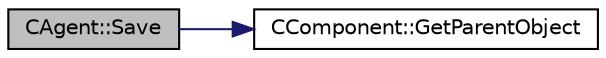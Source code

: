 digraph "CAgent::Save"
{
 // LATEX_PDF_SIZE
  edge [fontname="Helvetica",fontsize="10",labelfontname="Helvetica",labelfontsize="10"];
  node [fontname="Helvetica",fontsize="10",shape=record];
  rankdir="LR";
  Node116 [label="CAgent::Save",height=0.2,width=0.4,color="black", fillcolor="grey75", style="filled", fontcolor="black",tooltip="saves the component"];
  Node116 -> Node117 [color="midnightblue",fontsize="10",style="solid",fontname="Helvetica"];
  Node117 [label="CComponent::GetParentObject",height=0.2,width=0.4,color="black", fillcolor="white", style="filled",URL="$class_c_component.html#a460c951a4f15f3d4af3cb7216ab838d9",tooltip="parent object accessor"];
}
